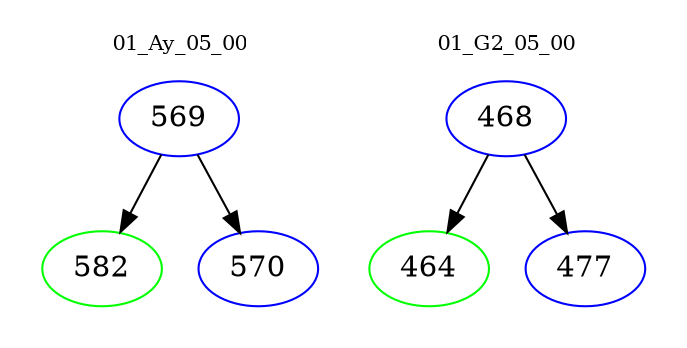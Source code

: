 digraph{
subgraph cluster_0 {
color = white
label = "01_Ay_05_00";
fontsize=10;
T0_569 [label="569", color="blue"]
T0_569 -> T0_582 [color="black"]
T0_582 [label="582", color="green"]
T0_569 -> T0_570 [color="black"]
T0_570 [label="570", color="blue"]
}
subgraph cluster_1 {
color = white
label = "01_G2_05_00";
fontsize=10;
T1_468 [label="468", color="blue"]
T1_468 -> T1_464 [color="black"]
T1_464 [label="464", color="green"]
T1_468 -> T1_477 [color="black"]
T1_477 [label="477", color="blue"]
}
}
